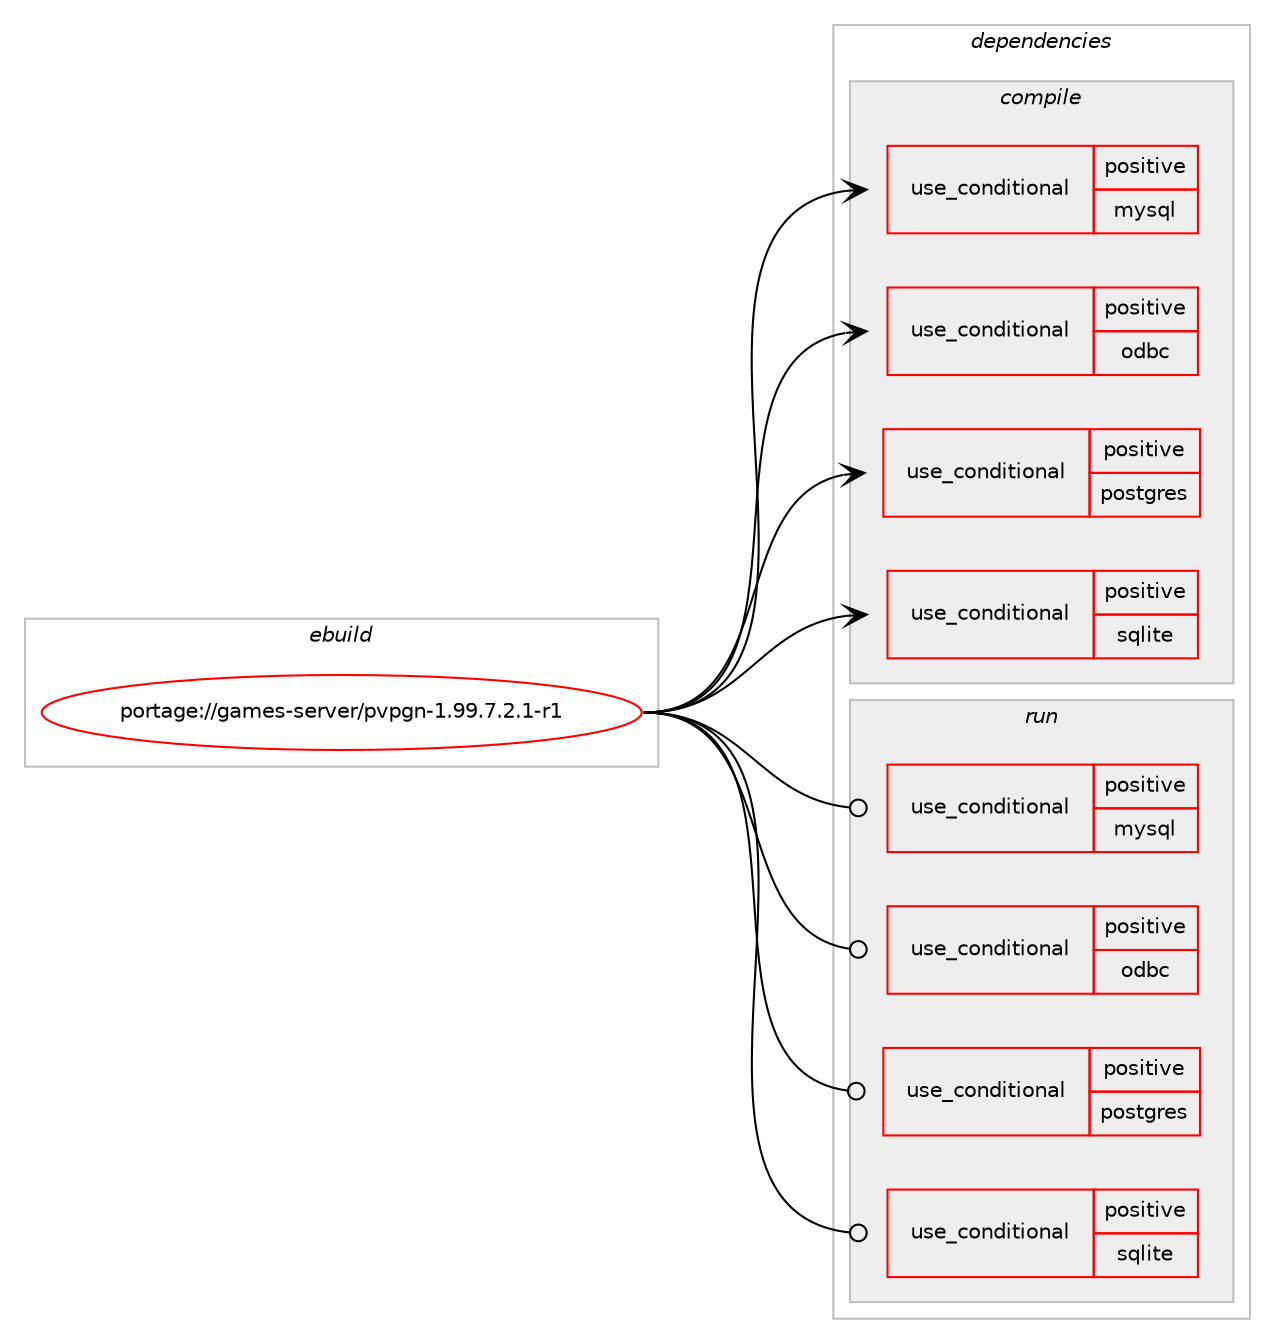 digraph prolog {

# *************
# Graph options
# *************

newrank=true;
concentrate=true;
compound=true;
graph [rankdir=LR,fontname=Helvetica,fontsize=10,ranksep=1.5];#, ranksep=2.5, nodesep=0.2];
edge  [arrowhead=vee];
node  [fontname=Helvetica,fontsize=10];

# **********
# The ebuild
# **********

subgraph cluster_leftcol {
color=gray;
rank=same;
label=<<i>ebuild</i>>;
id [label="portage://games-server/pvpgn-1.99.7.2.1-r1", color=red, width=4, href="../games-server/pvpgn-1.99.7.2.1-r1.svg"];
}

# ****************
# The dependencies
# ****************

subgraph cluster_midcol {
color=gray;
label=<<i>dependencies</i>>;
subgraph cluster_compile {
fillcolor="#eeeeee";
style=filled;
label=<<i>compile</i>>;
subgraph cond63099 {
dependency116532 [label=<<TABLE BORDER="0" CELLBORDER="1" CELLSPACING="0" CELLPADDING="4"><TR><TD ROWSPAN="3" CELLPADDING="10">use_conditional</TD></TR><TR><TD>positive</TD></TR><TR><TD>mysql</TD></TR></TABLE>>, shape=none, color=red];
# *** BEGIN UNKNOWN DEPENDENCY TYPE (TODO) ***
# dependency116532 -> package_dependency(portage://games-server/pvpgn-1.99.7.2.1-r1,install,no,dev-db,mysql-connector-c,none,[,,],[slot(0),equal],[])
# *** END UNKNOWN DEPENDENCY TYPE (TODO) ***

}
id:e -> dependency116532:w [weight=20,style="solid",arrowhead="vee"];
subgraph cond63100 {
dependency116533 [label=<<TABLE BORDER="0" CELLBORDER="1" CELLSPACING="0" CELLPADDING="4"><TR><TD ROWSPAN="3" CELLPADDING="10">use_conditional</TD></TR><TR><TD>positive</TD></TR><TR><TD>odbc</TD></TR></TABLE>>, shape=none, color=red];
# *** BEGIN UNKNOWN DEPENDENCY TYPE (TODO) ***
# dependency116533 -> package_dependency(portage://games-server/pvpgn-1.99.7.2.1-r1,install,no,dev-db,libiodbc,none,[,,],[],[])
# *** END UNKNOWN DEPENDENCY TYPE (TODO) ***

}
id:e -> dependency116533:w [weight=20,style="solid",arrowhead="vee"];
subgraph cond63101 {
dependency116534 [label=<<TABLE BORDER="0" CELLBORDER="1" CELLSPACING="0" CELLPADDING="4"><TR><TD ROWSPAN="3" CELLPADDING="10">use_conditional</TD></TR><TR><TD>positive</TD></TR><TR><TD>postgres</TD></TR></TABLE>>, shape=none, color=red];
# *** BEGIN UNKNOWN DEPENDENCY TYPE (TODO) ***
# dependency116534 -> package_dependency(portage://games-server/pvpgn-1.99.7.2.1-r1,install,no,dev-db,postgresql,none,[,,],any_different_slot,[use(enable(server),none)])
# *** END UNKNOWN DEPENDENCY TYPE (TODO) ***

}
id:e -> dependency116534:w [weight=20,style="solid",arrowhead="vee"];
subgraph cond63102 {
dependency116535 [label=<<TABLE BORDER="0" CELLBORDER="1" CELLSPACING="0" CELLPADDING="4"><TR><TD ROWSPAN="3" CELLPADDING="10">use_conditional</TD></TR><TR><TD>positive</TD></TR><TR><TD>sqlite</TD></TR></TABLE>>, shape=none, color=red];
# *** BEGIN UNKNOWN DEPENDENCY TYPE (TODO) ***
# dependency116535 -> package_dependency(portage://games-server/pvpgn-1.99.7.2.1-r1,install,no,dev-db,sqlite,none,[,,],[],[])
# *** END UNKNOWN DEPENDENCY TYPE (TODO) ***

}
id:e -> dependency116535:w [weight=20,style="solid",arrowhead="vee"];
}
subgraph cluster_compileandrun {
fillcolor="#eeeeee";
style=filled;
label=<<i>compile and run</i>>;
}
subgraph cluster_run {
fillcolor="#eeeeee";
style=filled;
label=<<i>run</i>>;
subgraph cond63103 {
dependency116536 [label=<<TABLE BORDER="0" CELLBORDER="1" CELLSPACING="0" CELLPADDING="4"><TR><TD ROWSPAN="3" CELLPADDING="10">use_conditional</TD></TR><TR><TD>positive</TD></TR><TR><TD>mysql</TD></TR></TABLE>>, shape=none, color=red];
# *** BEGIN UNKNOWN DEPENDENCY TYPE (TODO) ***
# dependency116536 -> package_dependency(portage://games-server/pvpgn-1.99.7.2.1-r1,run,no,dev-db,mysql-connector-c,none,[,,],[slot(0),equal],[])
# *** END UNKNOWN DEPENDENCY TYPE (TODO) ***

}
id:e -> dependency116536:w [weight=20,style="solid",arrowhead="odot"];
subgraph cond63104 {
dependency116537 [label=<<TABLE BORDER="0" CELLBORDER="1" CELLSPACING="0" CELLPADDING="4"><TR><TD ROWSPAN="3" CELLPADDING="10">use_conditional</TD></TR><TR><TD>positive</TD></TR><TR><TD>odbc</TD></TR></TABLE>>, shape=none, color=red];
# *** BEGIN UNKNOWN DEPENDENCY TYPE (TODO) ***
# dependency116537 -> package_dependency(portage://games-server/pvpgn-1.99.7.2.1-r1,run,no,dev-db,libiodbc,none,[,,],[],[])
# *** END UNKNOWN DEPENDENCY TYPE (TODO) ***

}
id:e -> dependency116537:w [weight=20,style="solid",arrowhead="odot"];
subgraph cond63105 {
dependency116538 [label=<<TABLE BORDER="0" CELLBORDER="1" CELLSPACING="0" CELLPADDING="4"><TR><TD ROWSPAN="3" CELLPADDING="10">use_conditional</TD></TR><TR><TD>positive</TD></TR><TR><TD>postgres</TD></TR></TABLE>>, shape=none, color=red];
# *** BEGIN UNKNOWN DEPENDENCY TYPE (TODO) ***
# dependency116538 -> package_dependency(portage://games-server/pvpgn-1.99.7.2.1-r1,run,no,dev-db,postgresql,none,[,,],any_different_slot,[use(enable(server),none)])
# *** END UNKNOWN DEPENDENCY TYPE (TODO) ***

}
id:e -> dependency116538:w [weight=20,style="solid",arrowhead="odot"];
subgraph cond63106 {
dependency116539 [label=<<TABLE BORDER="0" CELLBORDER="1" CELLSPACING="0" CELLPADDING="4"><TR><TD ROWSPAN="3" CELLPADDING="10">use_conditional</TD></TR><TR><TD>positive</TD></TR><TR><TD>sqlite</TD></TR></TABLE>>, shape=none, color=red];
# *** BEGIN UNKNOWN DEPENDENCY TYPE (TODO) ***
# dependency116539 -> package_dependency(portage://games-server/pvpgn-1.99.7.2.1-r1,run,no,dev-db,sqlite,none,[,,],[],[])
# *** END UNKNOWN DEPENDENCY TYPE (TODO) ***

}
id:e -> dependency116539:w [weight=20,style="solid",arrowhead="odot"];
# *** BEGIN UNKNOWN DEPENDENCY TYPE (TODO) ***
# id -> package_dependency(portage://games-server/pvpgn-1.99.7.2.1-r1,run,no,acct-group,pvpgn,none,[,,],[],[])
# *** END UNKNOWN DEPENDENCY TYPE (TODO) ***

# *** BEGIN UNKNOWN DEPENDENCY TYPE (TODO) ***
# id -> package_dependency(portage://games-server/pvpgn-1.99.7.2.1-r1,run,no,acct-user,pvpgn,none,[,,],[],[])
# *** END UNKNOWN DEPENDENCY TYPE (TODO) ***

}
}

# **************
# The candidates
# **************

subgraph cluster_choices {
rank=same;
color=gray;
label=<<i>candidates</i>>;

}

}
